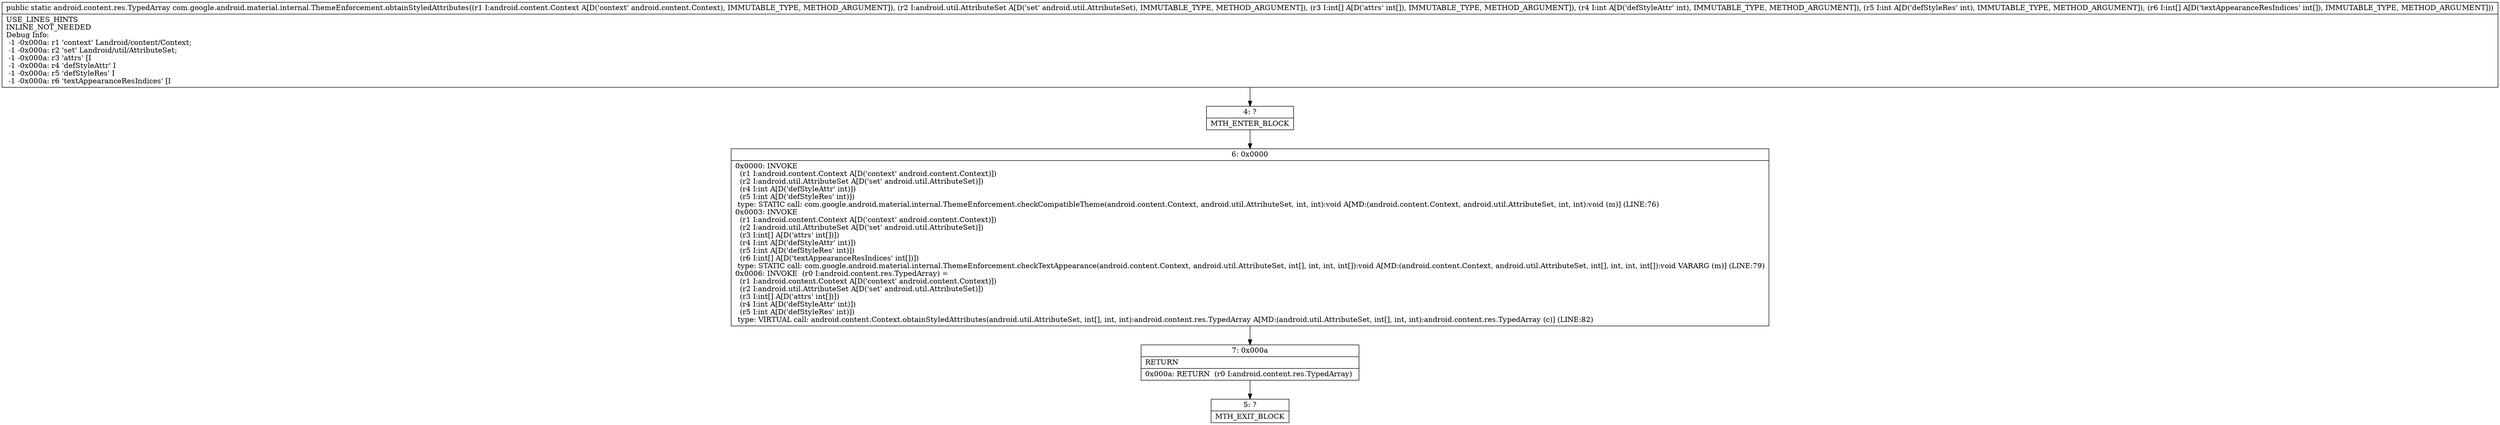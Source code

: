 digraph "CFG forcom.google.android.material.internal.ThemeEnforcement.obtainStyledAttributes(Landroid\/content\/Context;Landroid\/util\/AttributeSet;[III[I)Landroid\/content\/res\/TypedArray;" {
Node_4 [shape=record,label="{4\:\ ?|MTH_ENTER_BLOCK\l}"];
Node_6 [shape=record,label="{6\:\ 0x0000|0x0000: INVOKE  \l  (r1 I:android.content.Context A[D('context' android.content.Context)])\l  (r2 I:android.util.AttributeSet A[D('set' android.util.AttributeSet)])\l  (r4 I:int A[D('defStyleAttr' int)])\l  (r5 I:int A[D('defStyleRes' int)])\l type: STATIC call: com.google.android.material.internal.ThemeEnforcement.checkCompatibleTheme(android.content.Context, android.util.AttributeSet, int, int):void A[MD:(android.content.Context, android.util.AttributeSet, int, int):void (m)] (LINE:76)\l0x0003: INVOKE  \l  (r1 I:android.content.Context A[D('context' android.content.Context)])\l  (r2 I:android.util.AttributeSet A[D('set' android.util.AttributeSet)])\l  (r3 I:int[] A[D('attrs' int[])])\l  (r4 I:int A[D('defStyleAttr' int)])\l  (r5 I:int A[D('defStyleRes' int)])\l  (r6 I:int[] A[D('textAppearanceResIndices' int[])])\l type: STATIC call: com.google.android.material.internal.ThemeEnforcement.checkTextAppearance(android.content.Context, android.util.AttributeSet, int[], int, int, int[]):void A[MD:(android.content.Context, android.util.AttributeSet, int[], int, int, int[]):void VARARG (m)] (LINE:79)\l0x0006: INVOKE  (r0 I:android.content.res.TypedArray) = \l  (r1 I:android.content.Context A[D('context' android.content.Context)])\l  (r2 I:android.util.AttributeSet A[D('set' android.util.AttributeSet)])\l  (r3 I:int[] A[D('attrs' int[])])\l  (r4 I:int A[D('defStyleAttr' int)])\l  (r5 I:int A[D('defStyleRes' int)])\l type: VIRTUAL call: android.content.Context.obtainStyledAttributes(android.util.AttributeSet, int[], int, int):android.content.res.TypedArray A[MD:(android.util.AttributeSet, int[], int, int):android.content.res.TypedArray (c)] (LINE:82)\l}"];
Node_7 [shape=record,label="{7\:\ 0x000a|RETURN\l|0x000a: RETURN  (r0 I:android.content.res.TypedArray) \l}"];
Node_5 [shape=record,label="{5\:\ ?|MTH_EXIT_BLOCK\l}"];
MethodNode[shape=record,label="{public static android.content.res.TypedArray com.google.android.material.internal.ThemeEnforcement.obtainStyledAttributes((r1 I:android.content.Context A[D('context' android.content.Context), IMMUTABLE_TYPE, METHOD_ARGUMENT]), (r2 I:android.util.AttributeSet A[D('set' android.util.AttributeSet), IMMUTABLE_TYPE, METHOD_ARGUMENT]), (r3 I:int[] A[D('attrs' int[]), IMMUTABLE_TYPE, METHOD_ARGUMENT]), (r4 I:int A[D('defStyleAttr' int), IMMUTABLE_TYPE, METHOD_ARGUMENT]), (r5 I:int A[D('defStyleRes' int), IMMUTABLE_TYPE, METHOD_ARGUMENT]), (r6 I:int[] A[D('textAppearanceResIndices' int[]), IMMUTABLE_TYPE, METHOD_ARGUMENT]))  | USE_LINES_HINTS\lINLINE_NOT_NEEDED\lDebug Info:\l  \-1 \-0x000a: r1 'context' Landroid\/content\/Context;\l  \-1 \-0x000a: r2 'set' Landroid\/util\/AttributeSet;\l  \-1 \-0x000a: r3 'attrs' [I\l  \-1 \-0x000a: r4 'defStyleAttr' I\l  \-1 \-0x000a: r5 'defStyleRes' I\l  \-1 \-0x000a: r6 'textAppearanceResIndices' [I\l}"];
MethodNode -> Node_4;Node_4 -> Node_6;
Node_6 -> Node_7;
Node_7 -> Node_5;
}

